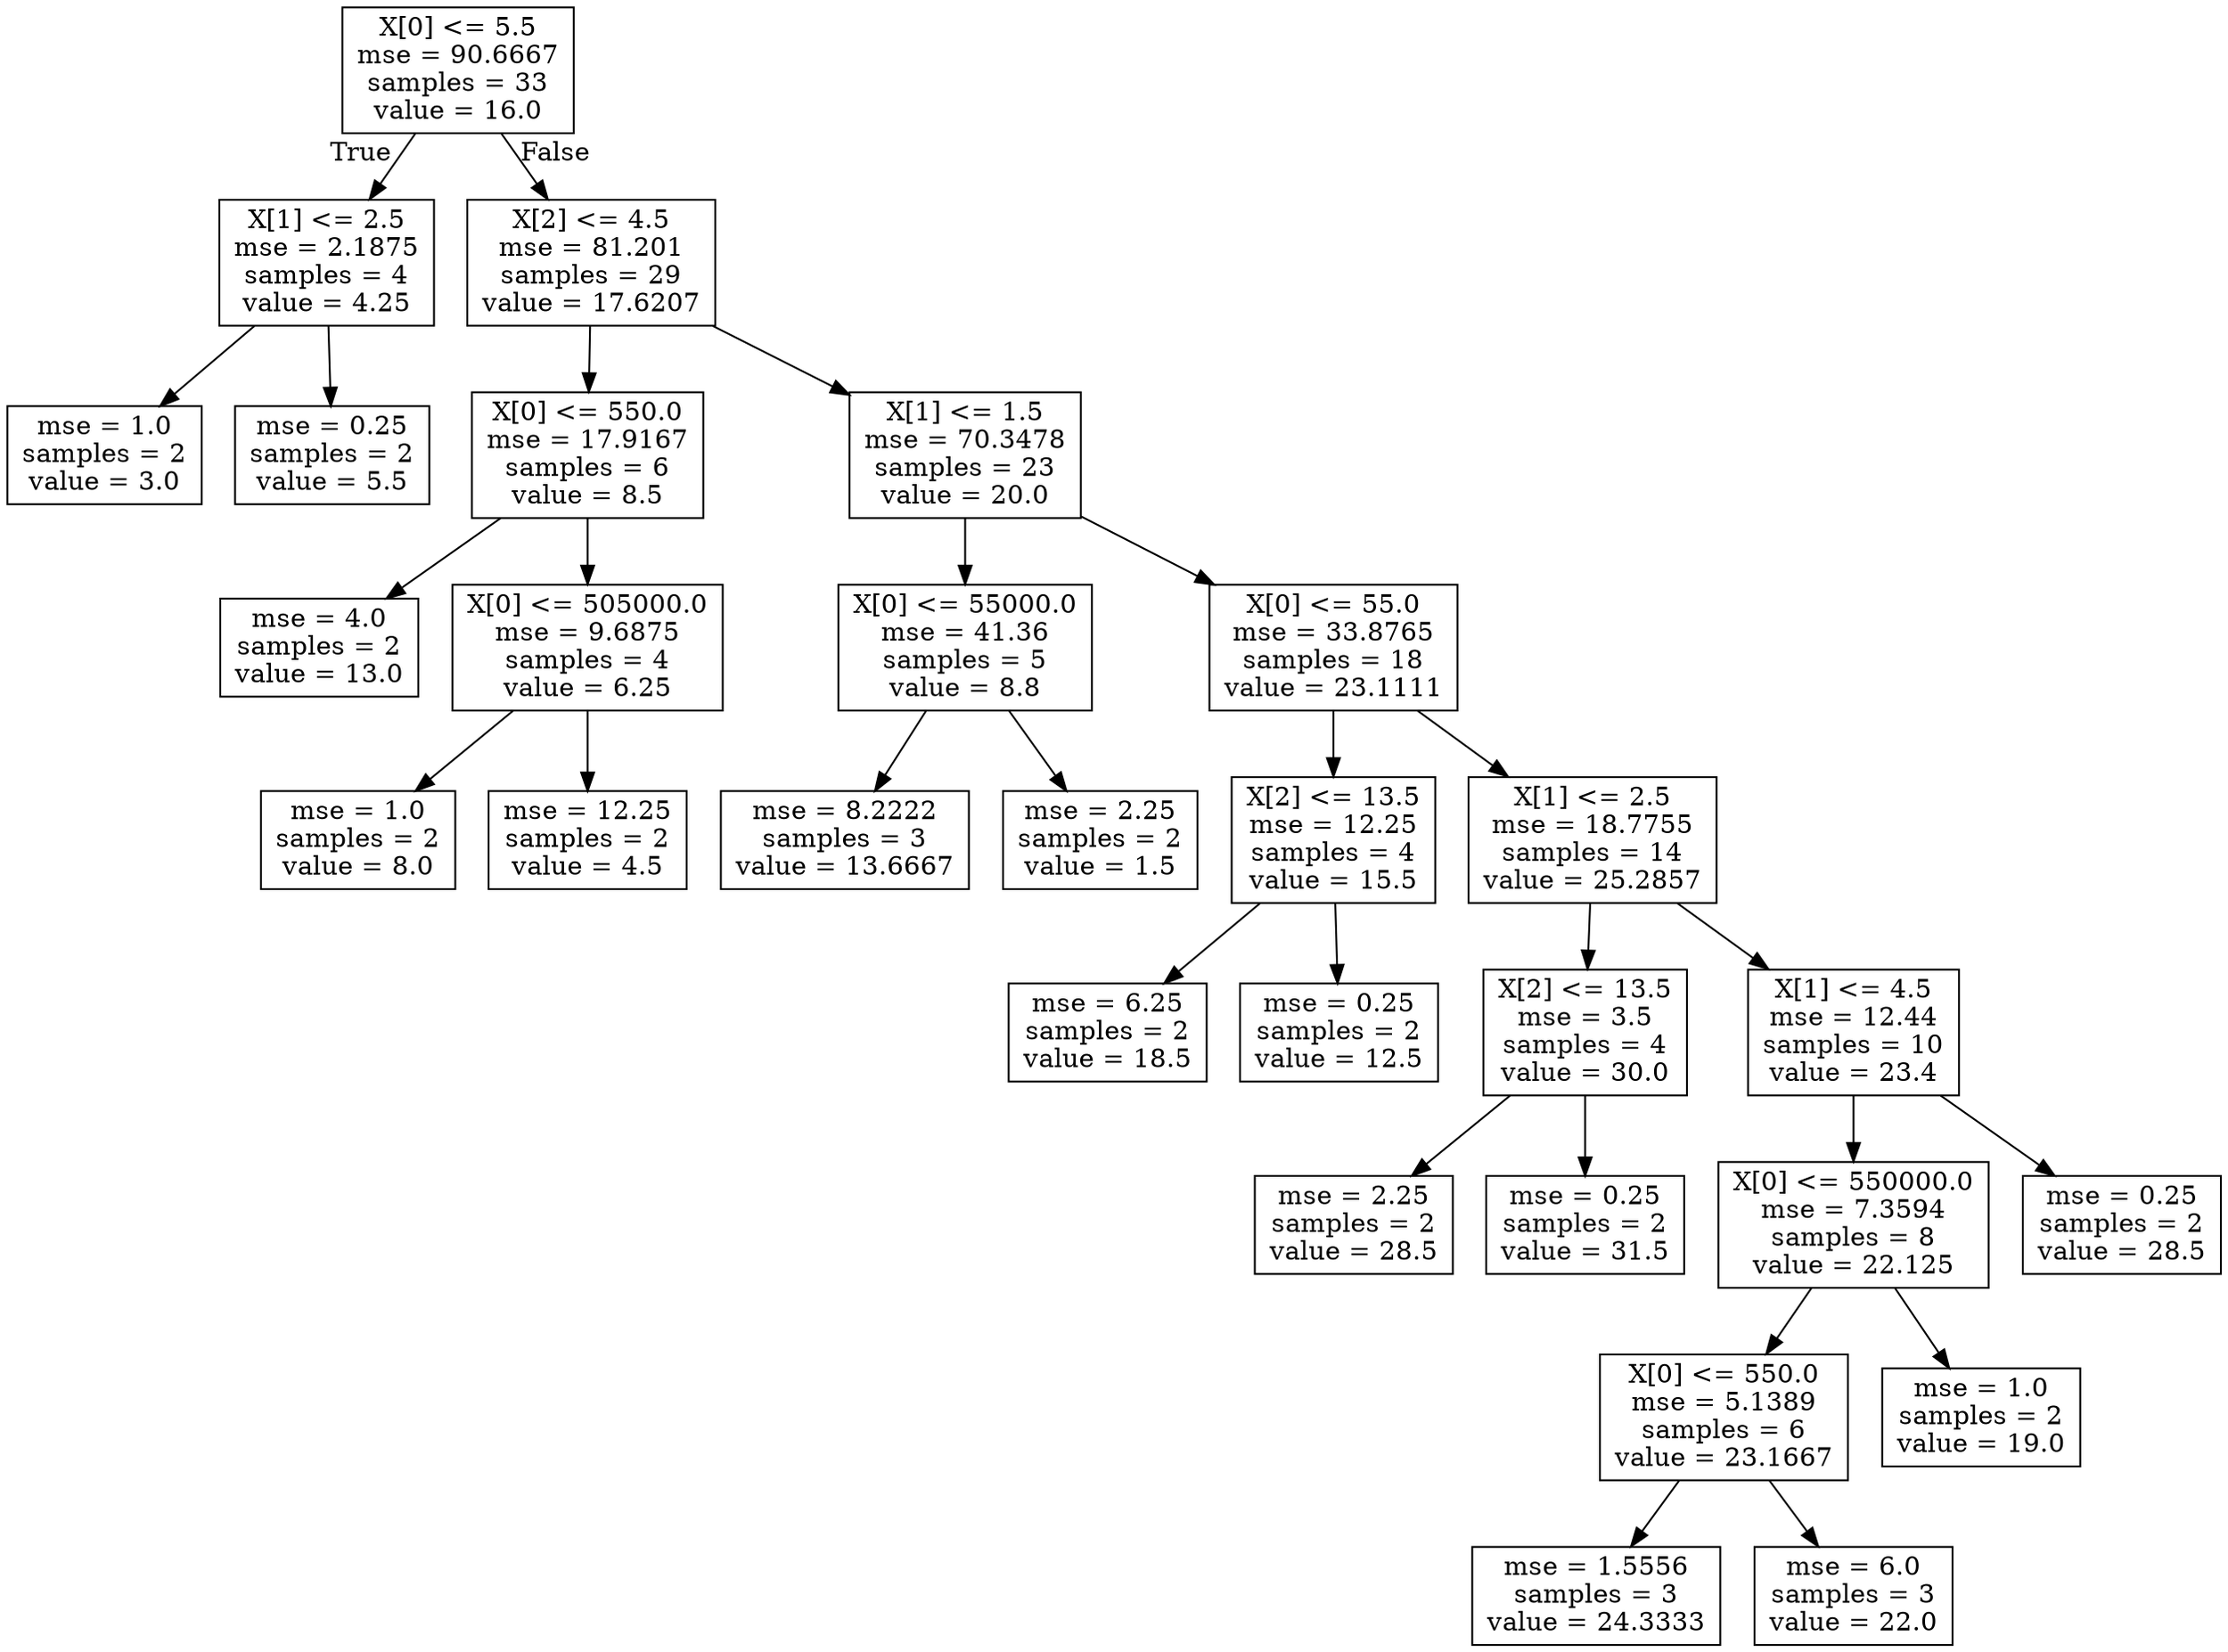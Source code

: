 digraph Tree {
node [shape=box] ;
0 [label="X[0] <= 5.5\nmse = 90.6667\nsamples = 33\nvalue = 16.0"] ;
1 [label="X[1] <= 2.5\nmse = 2.1875\nsamples = 4\nvalue = 4.25"] ;
0 -> 1 [labeldistance=2.5, labelangle=45, headlabel="True"] ;
2 [label="mse = 1.0\nsamples = 2\nvalue = 3.0"] ;
1 -> 2 ;
3 [label="mse = 0.25\nsamples = 2\nvalue = 5.5"] ;
1 -> 3 ;
4 [label="X[2] <= 4.5\nmse = 81.201\nsamples = 29\nvalue = 17.6207"] ;
0 -> 4 [labeldistance=2.5, labelangle=-45, headlabel="False"] ;
5 [label="X[0] <= 550.0\nmse = 17.9167\nsamples = 6\nvalue = 8.5"] ;
4 -> 5 ;
6 [label="mse = 4.0\nsamples = 2\nvalue = 13.0"] ;
5 -> 6 ;
7 [label="X[0] <= 505000.0\nmse = 9.6875\nsamples = 4\nvalue = 6.25"] ;
5 -> 7 ;
8 [label="mse = 1.0\nsamples = 2\nvalue = 8.0"] ;
7 -> 8 ;
9 [label="mse = 12.25\nsamples = 2\nvalue = 4.5"] ;
7 -> 9 ;
10 [label="X[1] <= 1.5\nmse = 70.3478\nsamples = 23\nvalue = 20.0"] ;
4 -> 10 ;
11 [label="X[0] <= 55000.0\nmse = 41.36\nsamples = 5\nvalue = 8.8"] ;
10 -> 11 ;
12 [label="mse = 8.2222\nsamples = 3\nvalue = 13.6667"] ;
11 -> 12 ;
13 [label="mse = 2.25\nsamples = 2\nvalue = 1.5"] ;
11 -> 13 ;
14 [label="X[0] <= 55.0\nmse = 33.8765\nsamples = 18\nvalue = 23.1111"] ;
10 -> 14 ;
15 [label="X[2] <= 13.5\nmse = 12.25\nsamples = 4\nvalue = 15.5"] ;
14 -> 15 ;
16 [label="mse = 6.25\nsamples = 2\nvalue = 18.5"] ;
15 -> 16 ;
17 [label="mse = 0.25\nsamples = 2\nvalue = 12.5"] ;
15 -> 17 ;
18 [label="X[1] <= 2.5\nmse = 18.7755\nsamples = 14\nvalue = 25.2857"] ;
14 -> 18 ;
19 [label="X[2] <= 13.5\nmse = 3.5\nsamples = 4\nvalue = 30.0"] ;
18 -> 19 ;
20 [label="mse = 2.25\nsamples = 2\nvalue = 28.5"] ;
19 -> 20 ;
21 [label="mse = 0.25\nsamples = 2\nvalue = 31.5"] ;
19 -> 21 ;
22 [label="X[1] <= 4.5\nmse = 12.44\nsamples = 10\nvalue = 23.4"] ;
18 -> 22 ;
23 [label="X[0] <= 550000.0\nmse = 7.3594\nsamples = 8\nvalue = 22.125"] ;
22 -> 23 ;
24 [label="X[0] <= 550.0\nmse = 5.1389\nsamples = 6\nvalue = 23.1667"] ;
23 -> 24 ;
25 [label="mse = 1.5556\nsamples = 3\nvalue = 24.3333"] ;
24 -> 25 ;
26 [label="mse = 6.0\nsamples = 3\nvalue = 22.0"] ;
24 -> 26 ;
27 [label="mse = 1.0\nsamples = 2\nvalue = 19.0"] ;
23 -> 27 ;
28 [label="mse = 0.25\nsamples = 2\nvalue = 28.5"] ;
22 -> 28 ;
}